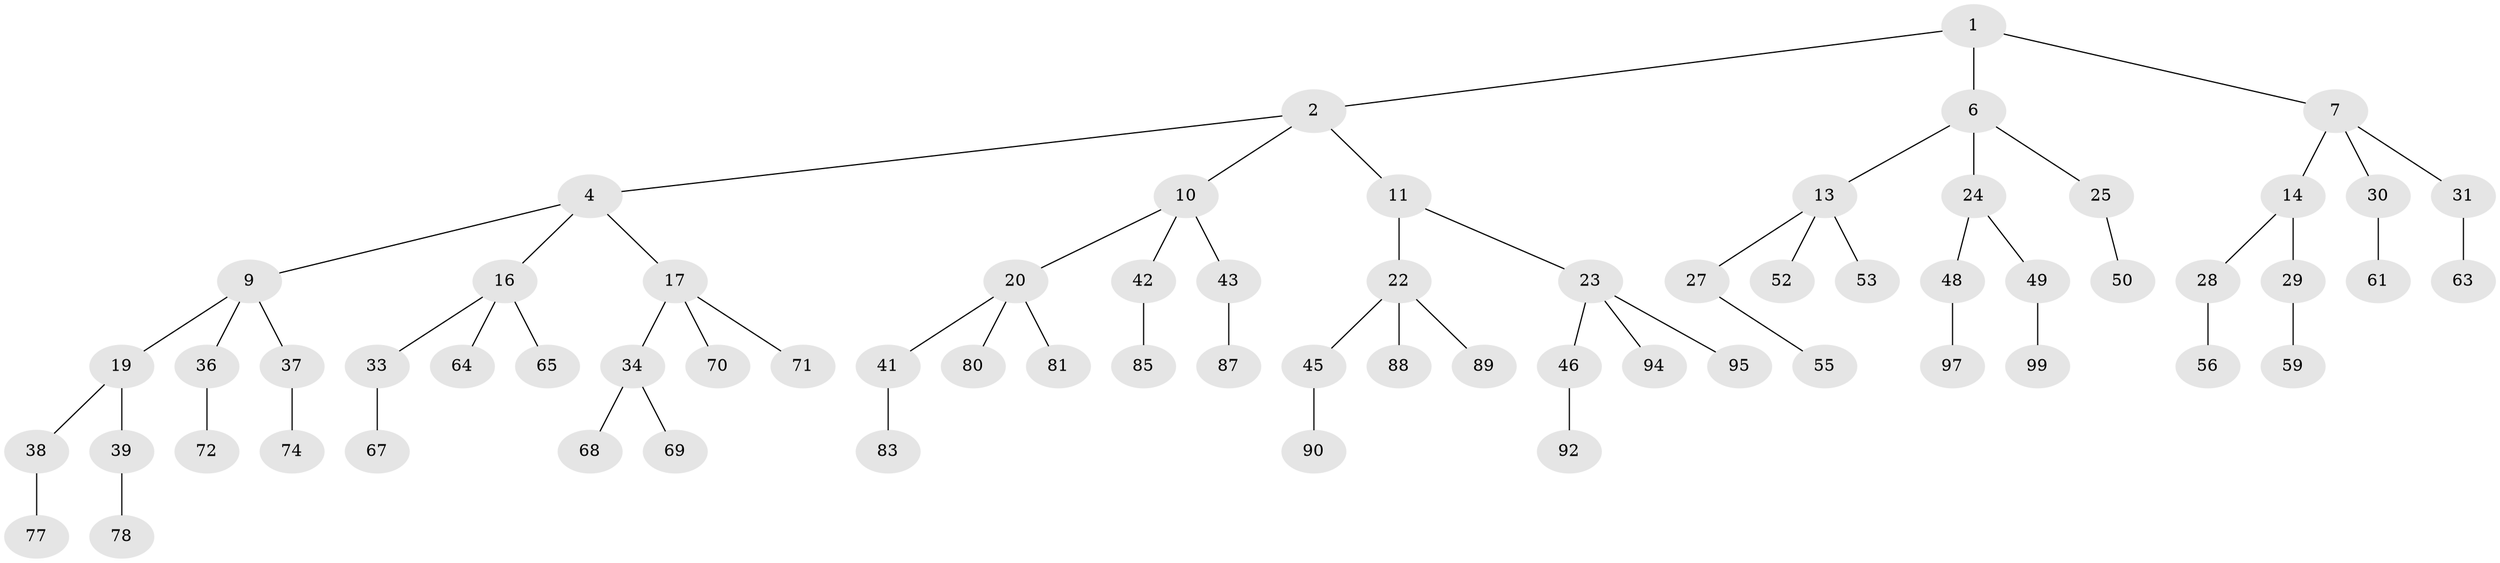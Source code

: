 // original degree distribution, {2: 0.02, 3: 0.48, 1: 0.5}
// Generated by graph-tools (version 1.1) at 2025/11/02/21/25 10:11:11]
// undirected, 68 vertices, 67 edges
graph export_dot {
graph [start="1"]
  node [color=gray90,style=filled];
  1 [super="+3"];
  2 [latent=1,super="+5"];
  4 [latent=0.5,super="+8"];
  6 [latent=0.5,super="+12"];
  7 [latent=0.5,super="+15"];
  9 [latent=0.333333,super="+18"];
  10 [latent=0.333333,super="+21"];
  11 [latent=0.333333];
  13 [latent=0.333333,super="+26"];
  14 [latent=0.333333];
  16 [latent=0.25,super="+32"];
  17 [latent=0.25,super="+35"];
  19 [latent=0.25];
  20 [latent=0.25,super="+40"];
  22 [latent=0.25,super="+44"];
  23 [latent=0.25,super="+47"];
  24 [latent=0.25];
  25 [latent=0.25,super="+51"];
  27 [latent=0.25,super="+54"];
  28 [latent=0.25,super="+57"];
  29 [latent=0.25,super="+58"];
  30 [latent=0.25,super="+60"];
  31 [latent=0.25,super="+62"];
  33 [latent=0.2,super="+66"];
  34 [latent=0.2];
  36 [latent=0.2,super="+73"];
  37 [latent=0.2,super="+75"];
  38 [latent=0.2,super="+76"];
  39 [latent=0.2,super="+79"];
  41 [latent=0.2,super="+82"];
  42 [latent=0.2,super="+84"];
  43 [latent=0.2,super="+86"];
  45 [latent=0.2,super="+91"];
  46 [latent=0.2,super="+93"];
  48 [latent=0.2,super="+96"];
  49 [latent=0.2,super="+98"];
  50 [latent=0.2,super="+100"];
  52 [latent=0.2];
  53 [latent=0.2];
  55 [latent=0.2];
  56 [latent=0.2];
  59 [latent=0.2];
  61 [latent=0.2];
  63 [latent=0.2];
  64 [latent=0.166667];
  65 [latent=0.166667];
  67 [latent=0.166667];
  68 [latent=0.166667];
  69 [latent=0.166667];
  70 [latent=0.166667];
  71 [latent=0.166667];
  72 [latent=0.166667];
  74 [latent=0.166667];
  77 [latent=0.166667];
  78 [latent=0.166667];
  80 [latent=0.166667];
  81 [latent=0.166667];
  83 [latent=0.166667];
  85 [latent=0.166667];
  87 [latent=0.166667];
  88 [latent=0.166667];
  89 [latent=0.166667];
  90 [latent=0.166667];
  92 [latent=0.166667];
  94 [latent=0.166667];
  95 [latent=0.166667];
  97 [latent=0.166667];
  99 [latent=0.166667];
  1 -- 2;
  1 -- 6;
  1 -- 7;
  2 -- 4;
  2 -- 11;
  2 -- 10;
  4 -- 9;
  4 -- 16;
  4 -- 17;
  6 -- 13;
  6 -- 24;
  6 -- 25;
  7 -- 14;
  7 -- 31;
  7 -- 30;
  9 -- 19;
  9 -- 36;
  9 -- 37;
  10 -- 20;
  10 -- 43;
  10 -- 42;
  11 -- 22;
  11 -- 23;
  13 -- 27;
  13 -- 53;
  13 -- 52;
  14 -- 28;
  14 -- 29;
  16 -- 33;
  16 -- 65;
  16 -- 64;
  17 -- 34;
  17 -- 70;
  17 -- 71;
  19 -- 38;
  19 -- 39;
  20 -- 41;
  20 -- 80;
  20 -- 81;
  22 -- 45;
  22 -- 88;
  22 -- 89;
  23 -- 46;
  23 -- 95;
  23 -- 94;
  24 -- 48;
  24 -- 49;
  25 -- 50;
  27 -- 55;
  28 -- 56;
  29 -- 59;
  30 -- 61;
  31 -- 63;
  33 -- 67;
  34 -- 68;
  34 -- 69;
  36 -- 72;
  37 -- 74;
  38 -- 77;
  39 -- 78;
  41 -- 83;
  42 -- 85;
  43 -- 87;
  45 -- 90;
  46 -- 92;
  48 -- 97;
  49 -- 99;
}
